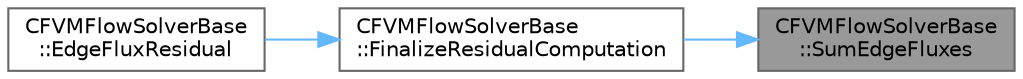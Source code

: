 digraph "CFVMFlowSolverBase::SumEdgeFluxes"
{
 // LATEX_PDF_SIZE
  bgcolor="transparent";
  edge [fontname=Helvetica,fontsize=10,labelfontname=Helvetica,labelfontsize=10];
  node [fontname=Helvetica,fontsize=10,shape=box,height=0.2,width=0.4];
  rankdir="RL";
  Node1 [id="Node000001",label="CFVMFlowSolverBase\l::SumEdgeFluxes",height=0.2,width=0.4,color="gray40", fillcolor="grey60", style="filled", fontcolor="black",tooltip="Sum the edge fluxes for each cell to populate the residual vector, only used on coarse grids."];
  Node1 -> Node2 [id="edge1_Node000001_Node000002",dir="back",color="steelblue1",style="solid",tooltip=" "];
  Node2 [id="Node000002",label="CFVMFlowSolverBase\l::FinalizeResidualComputation",height=0.2,width=0.4,color="grey40", fillcolor="white", style="filled",URL="$classCFVMFlowSolverBase.html#a0cac91b15aa61de657289b114bd796bc",tooltip="Sums edge fluxes (if required) and computes the global error counter."];
  Node2 -> Node3 [id="edge2_Node000002_Node000003",dir="back",color="steelblue1",style="solid",tooltip=" "];
  Node3 [id="Node000003",label="CFVMFlowSolverBase\l::EdgeFluxResidual",height=0.2,width=0.4,color="grey40", fillcolor="white", style="filled",URL="$classCFVMFlowSolverBase.html#a8c19de20d537852775225aa6d201f00f",tooltip="Method to compute convective and viscous residual contribution using vectorized numerics."];
}
